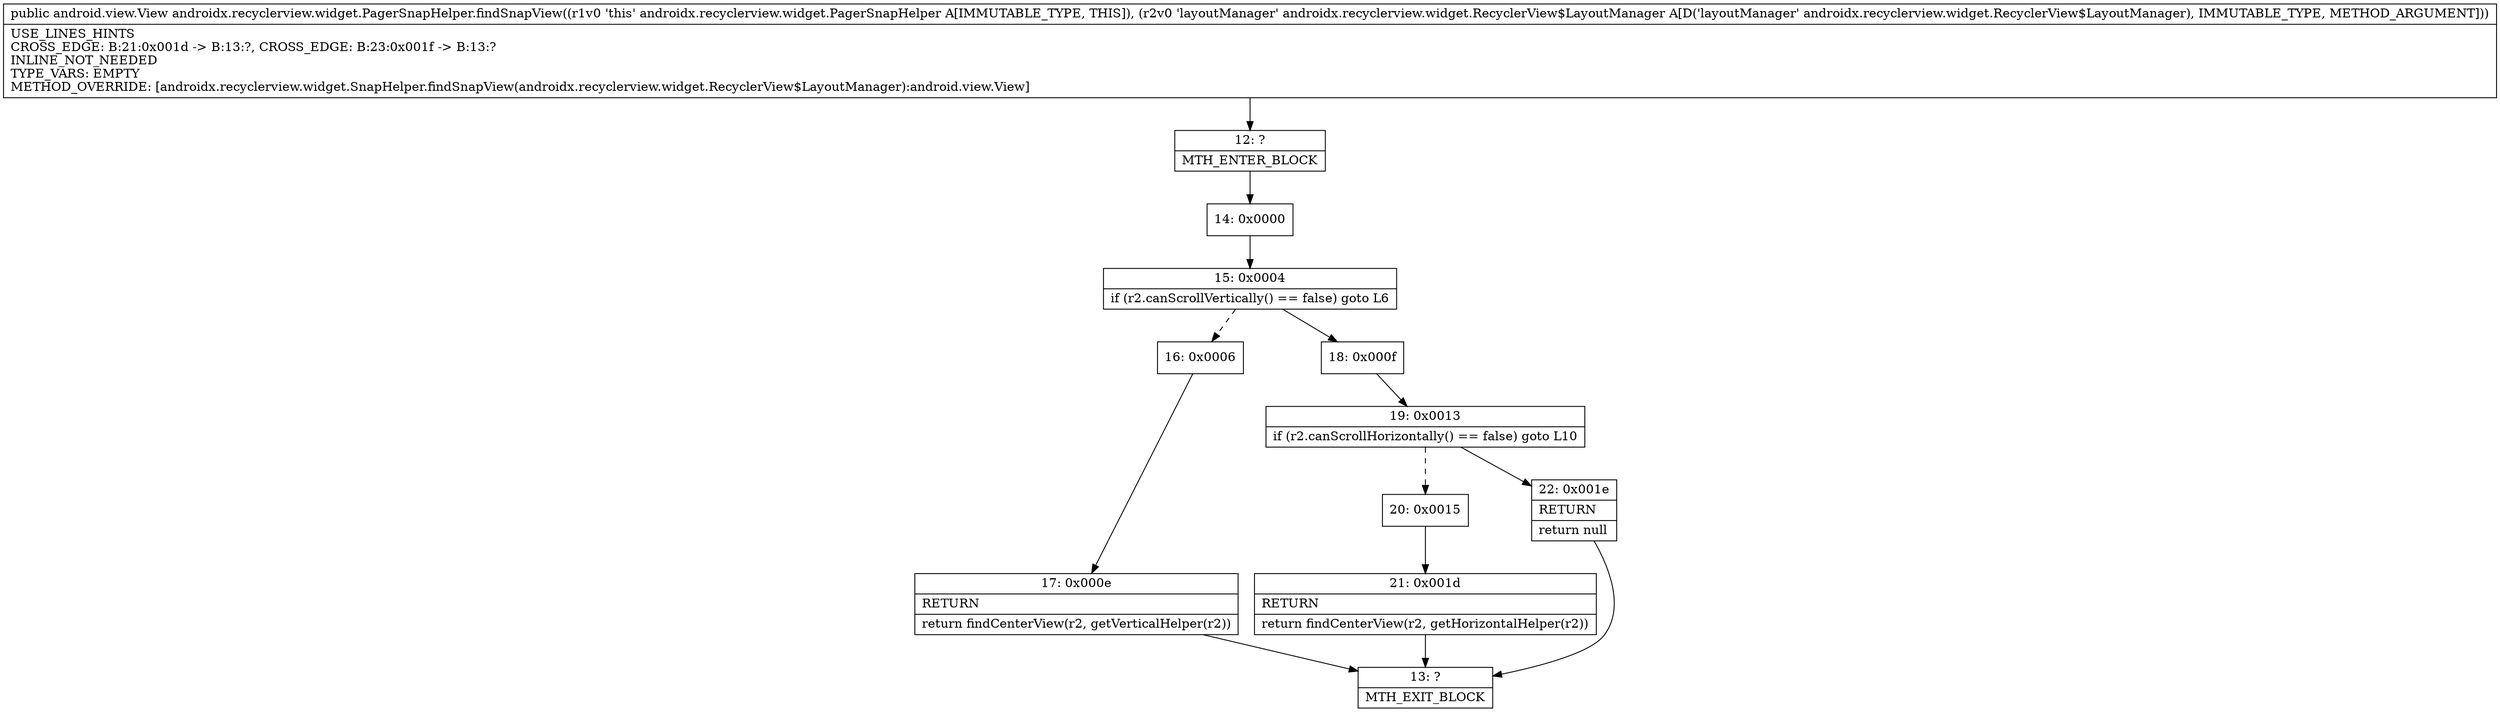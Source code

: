 digraph "CFG forandroidx.recyclerview.widget.PagerSnapHelper.findSnapView(Landroidx\/recyclerview\/widget\/RecyclerView$LayoutManager;)Landroid\/view\/View;" {
Node_12 [shape=record,label="{12\:\ ?|MTH_ENTER_BLOCK\l}"];
Node_14 [shape=record,label="{14\:\ 0x0000}"];
Node_15 [shape=record,label="{15\:\ 0x0004|if (r2.canScrollVertically() == false) goto L6\l}"];
Node_16 [shape=record,label="{16\:\ 0x0006}"];
Node_17 [shape=record,label="{17\:\ 0x000e|RETURN\l|return findCenterView(r2, getVerticalHelper(r2))\l}"];
Node_13 [shape=record,label="{13\:\ ?|MTH_EXIT_BLOCK\l}"];
Node_18 [shape=record,label="{18\:\ 0x000f}"];
Node_19 [shape=record,label="{19\:\ 0x0013|if (r2.canScrollHorizontally() == false) goto L10\l}"];
Node_20 [shape=record,label="{20\:\ 0x0015}"];
Node_21 [shape=record,label="{21\:\ 0x001d|RETURN\l|return findCenterView(r2, getHorizontalHelper(r2))\l}"];
Node_22 [shape=record,label="{22\:\ 0x001e|RETURN\l|return null\l}"];
MethodNode[shape=record,label="{public android.view.View androidx.recyclerview.widget.PagerSnapHelper.findSnapView((r1v0 'this' androidx.recyclerview.widget.PagerSnapHelper A[IMMUTABLE_TYPE, THIS]), (r2v0 'layoutManager' androidx.recyclerview.widget.RecyclerView$LayoutManager A[D('layoutManager' androidx.recyclerview.widget.RecyclerView$LayoutManager), IMMUTABLE_TYPE, METHOD_ARGUMENT]))  | USE_LINES_HINTS\lCROSS_EDGE: B:21:0x001d \-\> B:13:?, CROSS_EDGE: B:23:0x001f \-\> B:13:?\lINLINE_NOT_NEEDED\lTYPE_VARS: EMPTY\lMETHOD_OVERRIDE: [androidx.recyclerview.widget.SnapHelper.findSnapView(androidx.recyclerview.widget.RecyclerView$LayoutManager):android.view.View]\l}"];
MethodNode -> Node_12;Node_12 -> Node_14;
Node_14 -> Node_15;
Node_15 -> Node_16[style=dashed];
Node_15 -> Node_18;
Node_16 -> Node_17;
Node_17 -> Node_13;
Node_18 -> Node_19;
Node_19 -> Node_20[style=dashed];
Node_19 -> Node_22;
Node_20 -> Node_21;
Node_21 -> Node_13;
Node_22 -> Node_13;
}

